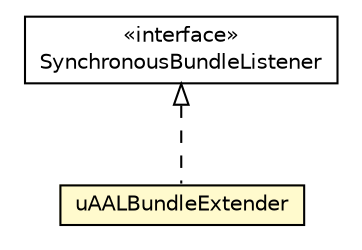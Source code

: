 #!/usr/local/bin/dot
#
# Class diagram 
# Generated by UMLGraph version R5_6-24-gf6e263 (http://www.umlgraph.org/)
#

digraph G {
	edge [fontname="Helvetica",fontsize=10,labelfontname="Helvetica",labelfontsize=10];
	node [fontname="Helvetica",fontsize=10,shape=plaintext];
	nodesep=0.25;
	ranksep=0.5;
	// org.universAAL.middleware.container.osgi.run.uAALBundleExtender
	c8697069 [label=<<table title="org.universAAL.middleware.container.osgi.run.uAALBundleExtender" border="0" cellborder="1" cellspacing="0" cellpadding="2" port="p" bgcolor="lemonChiffon" href="./uAALBundleExtender.html">
		<tr><td><table border="0" cellspacing="0" cellpadding="1">
<tr><td align="center" balign="center"> uAALBundleExtender </td></tr>
		</table></td></tr>
		</table>>, URL="./uAALBundleExtender.html", fontname="Helvetica", fontcolor="black", fontsize=10.0];
	//org.universAAL.middleware.container.osgi.run.uAALBundleExtender implements org.osgi.framework.SynchronousBundleListener
	c8698728:p -> c8697069:p [dir=back,arrowtail=empty,style=dashed];
	// org.osgi.framework.SynchronousBundleListener
	c8698728 [label=<<table title="org.osgi.framework.SynchronousBundleListener" border="0" cellborder="1" cellspacing="0" cellpadding="2" port="p" href="http://java.sun.com/j2se/1.4.2/docs/api/org/osgi/framework/SynchronousBundleListener.html">
		<tr><td><table border="0" cellspacing="0" cellpadding="1">
<tr><td align="center" balign="center"> &#171;interface&#187; </td></tr>
<tr><td align="center" balign="center"> SynchronousBundleListener </td></tr>
		</table></td></tr>
		</table>>, URL="http://java.sun.com/j2se/1.4.2/docs/api/org/osgi/framework/SynchronousBundleListener.html", fontname="Helvetica", fontcolor="black", fontsize=10.0];
}

